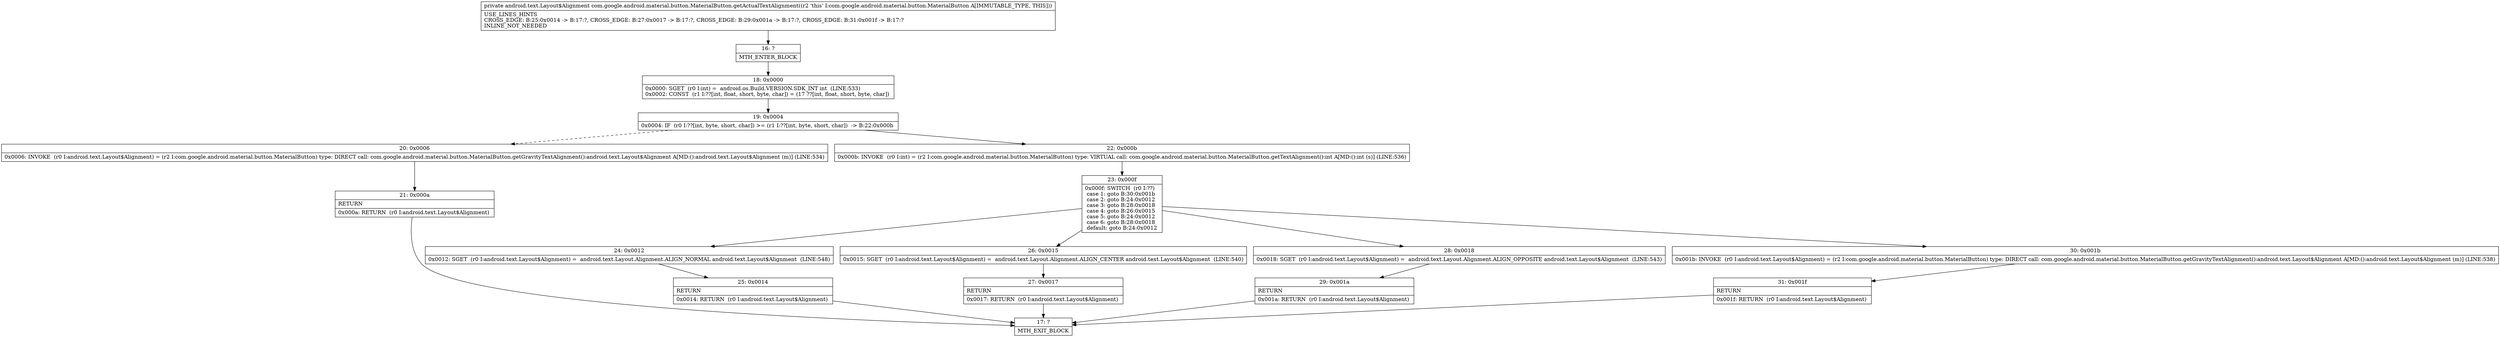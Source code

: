 digraph "CFG forcom.google.android.material.button.MaterialButton.getActualTextAlignment()Landroid\/text\/Layout$Alignment;" {
Node_16 [shape=record,label="{16\:\ ?|MTH_ENTER_BLOCK\l}"];
Node_18 [shape=record,label="{18\:\ 0x0000|0x0000: SGET  (r0 I:int) =  android.os.Build.VERSION.SDK_INT int  (LINE:533)\l0x0002: CONST  (r1 I:??[int, float, short, byte, char]) = (17 ??[int, float, short, byte, char]) \l}"];
Node_19 [shape=record,label="{19\:\ 0x0004|0x0004: IF  (r0 I:??[int, byte, short, char]) \>= (r1 I:??[int, byte, short, char])  \-\> B:22:0x000b \l}"];
Node_20 [shape=record,label="{20\:\ 0x0006|0x0006: INVOKE  (r0 I:android.text.Layout$Alignment) = (r2 I:com.google.android.material.button.MaterialButton) type: DIRECT call: com.google.android.material.button.MaterialButton.getGravityTextAlignment():android.text.Layout$Alignment A[MD:():android.text.Layout$Alignment (m)] (LINE:534)\l}"];
Node_21 [shape=record,label="{21\:\ 0x000a|RETURN\l|0x000a: RETURN  (r0 I:android.text.Layout$Alignment) \l}"];
Node_17 [shape=record,label="{17\:\ ?|MTH_EXIT_BLOCK\l}"];
Node_22 [shape=record,label="{22\:\ 0x000b|0x000b: INVOKE  (r0 I:int) = (r2 I:com.google.android.material.button.MaterialButton) type: VIRTUAL call: com.google.android.material.button.MaterialButton.getTextAlignment():int A[MD:():int (s)] (LINE:536)\l}"];
Node_23 [shape=record,label="{23\:\ 0x000f|0x000f: SWITCH  (r0 I:??)\l case 1: goto B:30:0x001b\l case 2: goto B:24:0x0012\l case 3: goto B:28:0x0018\l case 4: goto B:26:0x0015\l case 5: goto B:24:0x0012\l case 6: goto B:28:0x0018\l default: goto B:24:0x0012 \l}"];
Node_24 [shape=record,label="{24\:\ 0x0012|0x0012: SGET  (r0 I:android.text.Layout$Alignment) =  android.text.Layout.Alignment.ALIGN_NORMAL android.text.Layout$Alignment  (LINE:548)\l}"];
Node_25 [shape=record,label="{25\:\ 0x0014|RETURN\l|0x0014: RETURN  (r0 I:android.text.Layout$Alignment) \l}"];
Node_26 [shape=record,label="{26\:\ 0x0015|0x0015: SGET  (r0 I:android.text.Layout$Alignment) =  android.text.Layout.Alignment.ALIGN_CENTER android.text.Layout$Alignment  (LINE:540)\l}"];
Node_27 [shape=record,label="{27\:\ 0x0017|RETURN\l|0x0017: RETURN  (r0 I:android.text.Layout$Alignment) \l}"];
Node_28 [shape=record,label="{28\:\ 0x0018|0x0018: SGET  (r0 I:android.text.Layout$Alignment) =  android.text.Layout.Alignment.ALIGN_OPPOSITE android.text.Layout$Alignment  (LINE:543)\l}"];
Node_29 [shape=record,label="{29\:\ 0x001a|RETURN\l|0x001a: RETURN  (r0 I:android.text.Layout$Alignment) \l}"];
Node_30 [shape=record,label="{30\:\ 0x001b|0x001b: INVOKE  (r0 I:android.text.Layout$Alignment) = (r2 I:com.google.android.material.button.MaterialButton) type: DIRECT call: com.google.android.material.button.MaterialButton.getGravityTextAlignment():android.text.Layout$Alignment A[MD:():android.text.Layout$Alignment (m)] (LINE:538)\l}"];
Node_31 [shape=record,label="{31\:\ 0x001f|RETURN\l|0x001f: RETURN  (r0 I:android.text.Layout$Alignment) \l}"];
MethodNode[shape=record,label="{private android.text.Layout$Alignment com.google.android.material.button.MaterialButton.getActualTextAlignment((r2 'this' I:com.google.android.material.button.MaterialButton A[IMMUTABLE_TYPE, THIS]))  | USE_LINES_HINTS\lCROSS_EDGE: B:25:0x0014 \-\> B:17:?, CROSS_EDGE: B:27:0x0017 \-\> B:17:?, CROSS_EDGE: B:29:0x001a \-\> B:17:?, CROSS_EDGE: B:31:0x001f \-\> B:17:?\lINLINE_NOT_NEEDED\l}"];
MethodNode -> Node_16;Node_16 -> Node_18;
Node_18 -> Node_19;
Node_19 -> Node_20[style=dashed];
Node_19 -> Node_22;
Node_20 -> Node_21;
Node_21 -> Node_17;
Node_22 -> Node_23;
Node_23 -> Node_24;
Node_23 -> Node_26;
Node_23 -> Node_28;
Node_23 -> Node_30;
Node_24 -> Node_25;
Node_25 -> Node_17;
Node_26 -> Node_27;
Node_27 -> Node_17;
Node_28 -> Node_29;
Node_29 -> Node_17;
Node_30 -> Node_31;
Node_31 -> Node_17;
}

